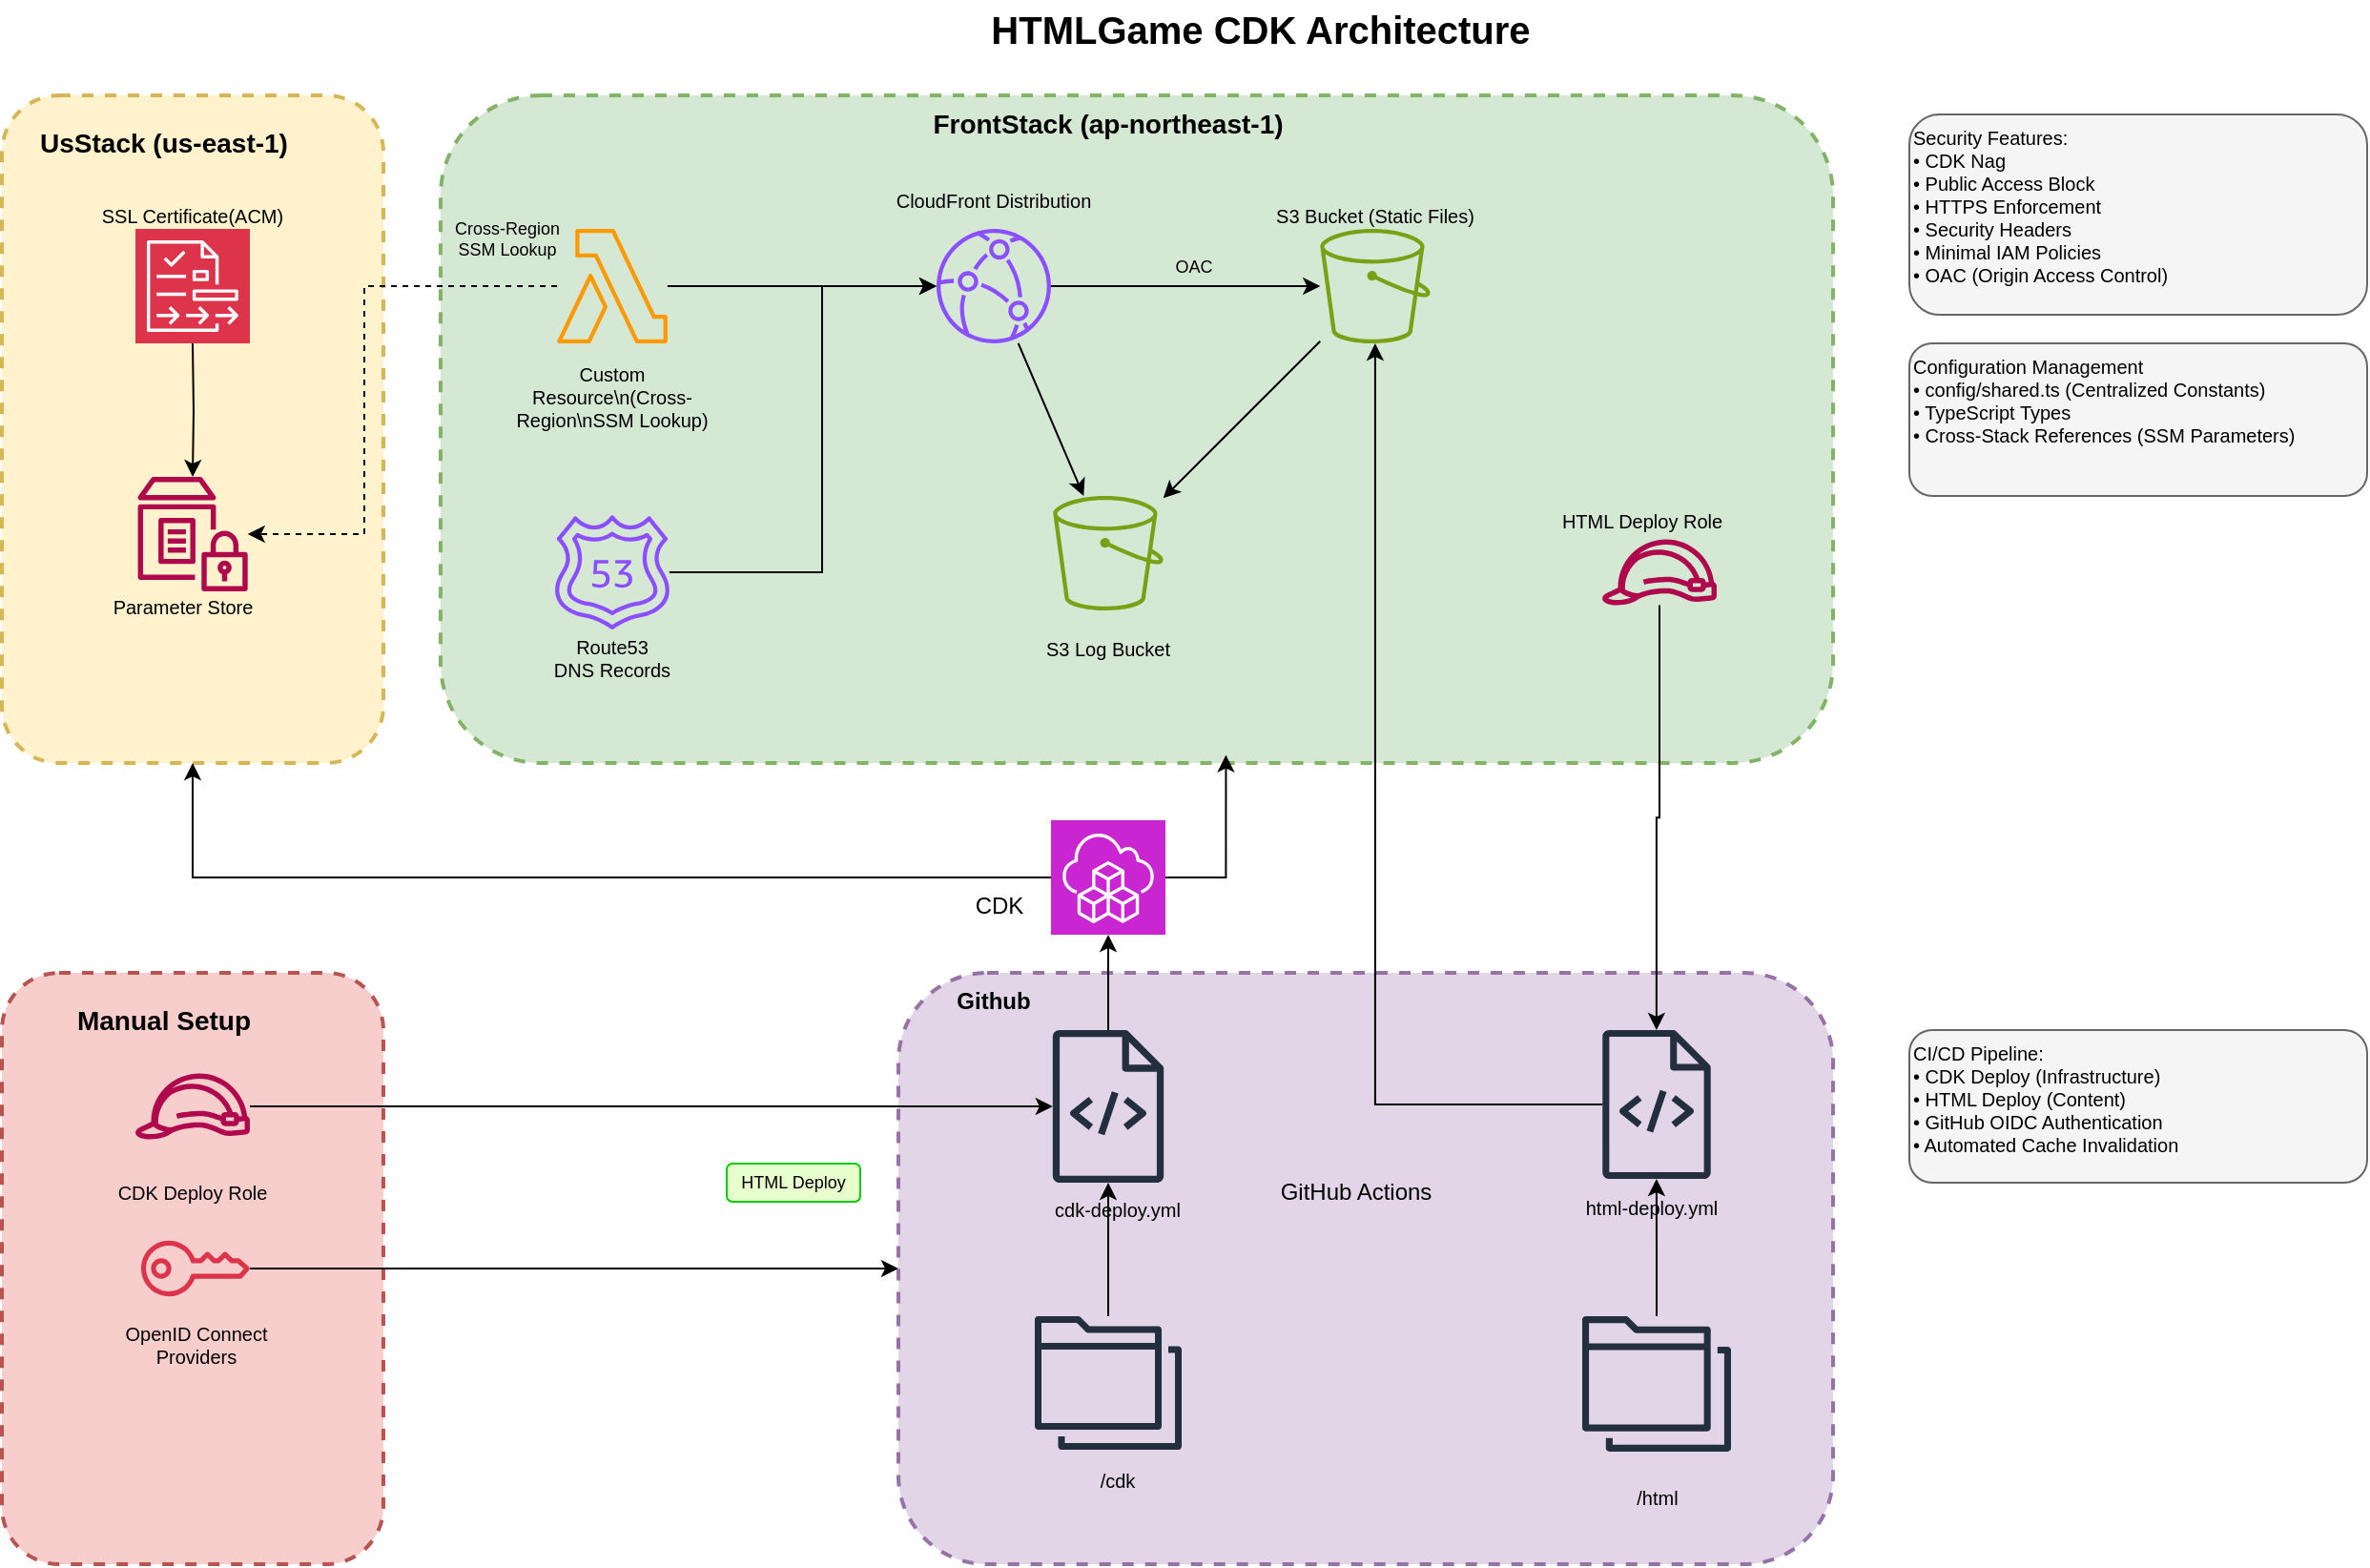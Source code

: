 <mxfile version="28.1.0">
  <diagram name="HTMLGame Architecture" id="architecture">
    <mxGraphModel dx="1111" dy="614" grid="1" gridSize="10" guides="1" tooltips="1" connect="1" arrows="1" fold="1" page="1" pageScale="1" pageWidth="1400" pageHeight="900" math="0" shadow="0">
      <root>
        <mxCell id="0" />
        <mxCell id="1" parent="0" />
        <mxCell id="JtvC4u1RXtDUaTD-K7_B-13" value="" style="rounded=1;whiteSpace=wrap;html=1;fillColor=#e1d5e7;strokeColor=#9673a6;dashed=1;strokeWidth=2;" parent="1" vertex="1">
          <mxGeometry x="510" y="530" width="490" height="310" as="geometry" />
        </mxCell>
        <mxCell id="title" value="HTMLGame CDK Architecture" style="text;html=1;strokeColor=none;fillColor=none;align=center;verticalAlign=middle;whiteSpace=wrap;rounded=0;fontSize=20;fontStyle=1;" parent="1" vertex="1">
          <mxGeometry x="550" y="20" width="300" height="30" as="geometry" />
        </mxCell>
        <mxCell id="us-stack-region" value="" style="rounded=1;whiteSpace=wrap;html=1;fillColor=#fff2cc;strokeColor=#d6b656;dashed=1;strokeWidth=2;" parent="1" vertex="1">
          <mxGeometry x="40" y="70" width="200" height="350" as="geometry" />
        </mxCell>
        <mxCell id="us-stack-label" value="UsStack (us-east-1)" style="text;html=1;strokeColor=none;fillColor=none;align=center;verticalAlign=middle;whiteSpace=wrap;rounded=0;fontSize=14;fontStyle=1;" parent="1" vertex="1">
          <mxGeometry x="50" y="80" width="150" height="30" as="geometry" />
        </mxCell>
        <mxCell id="front-stack-region" value="" style="rounded=1;whiteSpace=wrap;html=1;fillColor=#d5e8d4;strokeColor=#82b366;dashed=1;strokeWidth=2;" parent="1" vertex="1">
          <mxGeometry x="270" y="70" width="730" height="350" as="geometry" />
        </mxCell>
        <mxCell id="front-stack-label" value="FrontStack (ap-northeast-1)" style="text;html=1;strokeColor=none;fillColor=none;align=center;verticalAlign=middle;whiteSpace=wrap;rounded=0;fontSize=14;fontStyle=1;" parent="1" vertex="1">
          <mxGeometry x="495" y="70" width="250" height="30" as="geometry" />
        </mxCell>
        <mxCell id="manual-region" value="" style="rounded=1;whiteSpace=wrap;html=1;fillColor=#f8cecc;strokeColor=#b85450;dashed=1;strokeWidth=2;" parent="1" vertex="1">
          <mxGeometry x="40" y="530" width="200" height="310" as="geometry" />
        </mxCell>
        <mxCell id="manual-label" value="Manual Setup" style="text;html=1;strokeColor=none;fillColor=none;align=center;verticalAlign=middle;whiteSpace=wrap;rounded=0;fontSize=14;fontStyle=1;" parent="1" vertex="1">
          <mxGeometry x="75" y="540" width="100" height="30" as="geometry" />
        </mxCell>
        <mxCell id="cert-label" value="SSL Certificate(ACM)" style="text;html=1;strokeColor=none;fillColor=none;align=center;verticalAlign=middle;whiteSpace=wrap;rounded=0;fontSize=10;" parent="1" vertex="1">
          <mxGeometry x="80" y="117.5" width="120" height="30" as="geometry" />
        </mxCell>
        <mxCell id="ssm-param" value="" style="sketch=0;outlineConnect=0;fontColor=#232F3E;gradientColor=none;fillColor=#B0084D;strokeColor=none;dashed=0;verticalLabelPosition=bottom;verticalAlign=top;align=center;html=1;fontSize=12;fontStyle=0;aspect=fixed;pointerEvents=1;shape=mxgraph.aws4.parameter_store;" parent="1" vertex="1">
          <mxGeometry x="110" y="270" width="60" height="60" as="geometry" />
        </mxCell>
        <mxCell id="ssm-label" value="Parameter Store" style="text;html=1;strokeColor=none;fillColor=none;align=center;verticalAlign=middle;whiteSpace=wrap;rounded=0;fontSize=10;" parent="1" vertex="1">
          <mxGeometry x="75" y="315" width="120" height="45" as="geometry" />
        </mxCell>
        <mxCell id="cloudfront" value="" style="sketch=0;outlineConnect=0;fontColor=#232F3E;gradientColor=none;fillColor=#8C4FFF;strokeColor=none;dashed=0;verticalLabelPosition=bottom;verticalAlign=top;align=center;html=1;fontSize=12;fontStyle=0;aspect=fixed;pointerEvents=1;shape=mxgraph.aws4.cloudfront;" parent="1" vertex="1">
          <mxGeometry x="530" y="140" width="60" height="60" as="geometry" />
        </mxCell>
        <mxCell id="cf-label" value="CloudFront Distribution" style="text;html=1;strokeColor=none;fillColor=none;align=center;verticalAlign=middle;whiteSpace=wrap;rounded=0;fontSize=10;" parent="1" vertex="1">
          <mxGeometry x="500" y="110" width="120" height="30" as="geometry" />
        </mxCell>
        <mxCell id="s3-bucket" value="" style="sketch=0;outlineConnect=0;fontColor=#232F3E;gradientColor=none;fillColor=#7AA116;strokeColor=none;dashed=0;verticalLabelPosition=bottom;verticalAlign=top;align=center;html=1;fontSize=12;fontStyle=0;aspect=fixed;pointerEvents=1;shape=mxgraph.aws4.s3;" parent="1" vertex="1">
          <mxGeometry x="730" y="140" width="60" height="60" as="geometry" />
        </mxCell>
        <mxCell id="s3-label" value="S3 Bucket (Static Files)" style="text;html=1;strokeColor=none;fillColor=none;align=center;verticalAlign=middle;whiteSpace=wrap;rounded=0;fontSize=10;" parent="1" vertex="1">
          <mxGeometry x="700" y="117.5" width="120" height="30" as="geometry" />
        </mxCell>
        <mxCell id="s3-logs" value="" style="sketch=0;outlineConnect=0;fontColor=#232F3E;gradientColor=none;fillColor=#7AA116;strokeColor=none;dashed=0;verticalLabelPosition=bottom;verticalAlign=top;align=center;html=1;fontSize=12;fontStyle=0;aspect=fixed;pointerEvents=1;shape=mxgraph.aws4.s3;" parent="1" vertex="1">
          <mxGeometry x="590" y="280" width="60" height="60" as="geometry" />
        </mxCell>
        <mxCell id="s3-logs-label" value="S3 Log Bucket" style="text;html=1;strokeColor=none;fillColor=none;align=center;verticalAlign=middle;whiteSpace=wrap;rounded=0;fontSize=10;" parent="1" vertex="1">
          <mxGeometry x="560" y="345" width="120" height="30" as="geometry" />
        </mxCell>
        <mxCell id="JtvC4u1RXtDUaTD-K7_B-48" style="edgeStyle=orthogonalEdgeStyle;rounded=0;orthogonalLoop=1;jettySize=auto;html=1;" parent="1" source="route53" target="cloudfront" edge="1">
          <mxGeometry relative="1" as="geometry">
            <Array as="points">
              <mxPoint x="470" y="320" />
              <mxPoint x="470" y="170" />
            </Array>
          </mxGeometry>
        </mxCell>
        <mxCell id="route53" value="" style="sketch=0;outlineConnect=0;fontColor=#232F3E;gradientColor=none;fillColor=#8C4FFF;strokeColor=none;dashed=0;verticalLabelPosition=bottom;verticalAlign=top;align=center;html=1;fontSize=12;fontStyle=0;aspect=fixed;pointerEvents=1;shape=mxgraph.aws4.route_53;" parent="1" vertex="1">
          <mxGeometry x="330" y="290" width="60" height="60" as="geometry" />
        </mxCell>
        <mxCell id="r53-label" value="Route53&lt;div&gt;DNS Records&lt;/div&gt;" style="text;html=1;strokeColor=none;fillColor=none;align=center;verticalAlign=middle;whiteSpace=wrap;rounded=0;fontSize=10;" parent="1" vertex="1">
          <mxGeometry x="300" y="350" width="120" height="30" as="geometry" />
        </mxCell>
        <mxCell id="JtvC4u1RXtDUaTD-K7_B-39" style="edgeStyle=orthogonalEdgeStyle;rounded=0;orthogonalLoop=1;jettySize=auto;html=1;" parent="1" source="iam-role-cdk" target="JtvC4u1RXtDUaTD-K7_B-17" edge="1">
          <mxGeometry relative="1" as="geometry" />
        </mxCell>
        <mxCell id="iam-role-cdk" value="" style="sketch=0;outlineConnect=0;fontColor=#232F3E;gradientColor=none;fillColor=#B0084D;strokeColor=none;dashed=0;verticalLabelPosition=bottom;verticalAlign=top;align=center;html=1;fontSize=12;fontStyle=0;aspect=fixed;pointerEvents=1;shape=mxgraph.aws4.role;" parent="1" vertex="1">
          <mxGeometry x="879" y="290" width="60" height="60" as="geometry" />
        </mxCell>
        <mxCell id="iam-cdk-label" value="HTML Deploy Role" style="text;html=1;strokeColor=none;fillColor=none;align=center;verticalAlign=middle;whiteSpace=wrap;rounded=0;fontSize=10;" parent="1" vertex="1">
          <mxGeometry x="840" y="270" width="120" height="45" as="geometry" />
        </mxCell>
        <mxCell id="lambda" value="" style="sketch=0;outlineConnect=0;fontColor=#232F3E;gradientColor=none;fillColor=#FF9900;strokeColor=none;dashed=0;verticalLabelPosition=bottom;verticalAlign=top;align=center;html=1;fontSize=12;fontStyle=0;aspect=fixed;pointerEvents=1;shape=mxgraph.aws4.lambda;" parent="1" vertex="1">
          <mxGeometry x="330" y="140" width="60" height="60" as="geometry" />
        </mxCell>
        <mxCell id="lambda-label" value="Custom Resource\n(Cross-Region\nSSM Lookup)" style="text;html=1;strokeColor=none;fillColor=none;align=center;verticalAlign=middle;whiteSpace=wrap;rounded=0;fontSize=10;" parent="1" vertex="1">
          <mxGeometry x="300" y="205" width="120" height="45" as="geometry" />
        </mxCell>
        <mxCell id="JtvC4u1RXtDUaTD-K7_B-29" style="edgeStyle=orthogonalEdgeStyle;rounded=0;orthogonalLoop=1;jettySize=auto;html=1;" parent="1" source="iam-role-manual" target="JtvC4u1RXtDUaTD-K7_B-9" edge="1">
          <mxGeometry relative="1" as="geometry">
            <mxPoint x="500" y="600" as="targetPoint" />
          </mxGeometry>
        </mxCell>
        <mxCell id="iam-role-manual" value="" style="sketch=0;outlineConnect=0;fontColor=#232F3E;gradientColor=none;fillColor=#B0084D;strokeColor=none;dashed=0;verticalLabelPosition=bottom;verticalAlign=top;align=center;html=1;fontSize=12;fontStyle=0;aspect=fixed;pointerEvents=1;shape=mxgraph.aws4.role;" parent="1" vertex="1">
          <mxGeometry x="110" y="570" width="60" height="60" as="geometry" />
        </mxCell>
        <mxCell id="iam-manual-label" value="CDK Deploy Role" style="text;html=1;strokeColor=none;fillColor=none;align=center;verticalAlign=middle;whiteSpace=wrap;rounded=0;fontSize=10;" parent="1" vertex="1">
          <mxGeometry x="80" y="630" width="120" height="30" as="geometry" />
        </mxCell>
        <mxCell id="github-cdk-label" value="cdk-deploy.yml" style="text;html=1;strokeColor=none;fillColor=none;align=center;verticalAlign=middle;whiteSpace=wrap;rounded=0;fontSize=10;" parent="1" vertex="1">
          <mxGeometry x="570" y="639" width="110" height="30" as="geometry" />
        </mxCell>
        <mxCell id="github-html-label" value="html-deploy.yml" style="text;html=1;strokeColor=none;fillColor=none;align=center;verticalAlign=middle;whiteSpace=wrap;rounded=0;fontSize=10;" parent="1" vertex="1">
          <mxGeometry x="850" y="638" width="110" height="30" as="geometry" />
        </mxCell>
        <mxCell id="cert-to-ssm" style="edgeStyle=orthogonalEdgeStyle;rounded=0;orthogonalLoop=1;jettySize=auto;html=1;exitX=0.5;exitY=1;exitDx=0;exitDy=0;entryX=0.5;entryY=0;entryDx=0;entryDy=0;" parent="1" target="ssm-param" edge="1">
          <mxGeometry relative="1" as="geometry">
            <mxPoint x="140" y="200.0" as="sourcePoint" />
          </mxGeometry>
        </mxCell>
        <mxCell id="custom-to-ssm" style="edgeStyle=orthogonalEdgeStyle;rounded=0;orthogonalLoop=1;jettySize=auto;html=1;exitX=0;exitY=0.5;exitDx=0;exitDy=0;entryX=1;entryY=0.5;entryDx=0;entryDy=0;dashed=1;" parent="1" source="lambda" target="ssm-param" edge="1">
          <mxGeometry relative="1" as="geometry">
            <Array as="points">
              <mxPoint x="230" y="170" />
              <mxPoint x="230" y="300" />
            </Array>
          </mxGeometry>
        </mxCell>
        <mxCell id="custom-to-cf" style="edgeStyle=orthogonalEdgeStyle;rounded=0;orthogonalLoop=1;jettySize=auto;html=1;exitX=1;exitY=0.5;exitDx=0;exitDy=0;entryX=0;entryY=0.5;entryDx=0;entryDy=0;" parent="1" source="lambda" target="cloudfront" edge="1">
          <mxGeometry relative="1" as="geometry" />
        </mxCell>
        <mxCell id="cf-to-s3" style="edgeStyle=orthogonalEdgeStyle;rounded=0;orthogonalLoop=1;jettySize=auto;html=1;exitX=1;exitY=0.5;exitDx=0;exitDy=0;entryX=0;entryY=0.5;entryDx=0;entryDy=0;" parent="1" source="cloudfront" target="s3-bucket" edge="1">
          <mxGeometry relative="1" as="geometry" />
        </mxCell>
        <mxCell id="cross-region-label" value="Cross-Region&lt;div&gt;SSM Lookup&lt;/div&gt;" style="text;html=1;strokeColor=none;fillColor=none;align=center;verticalAlign=middle;whiteSpace=wrap;rounded=0;fontSize=9;" parent="1" vertex="1">
          <mxGeometry x="270" y="130" width="70" height="30" as="geometry" />
        </mxCell>
        <mxCell id="oac-label" value="OAC" style="text;html=1;strokeColor=none;fillColor=none;align=center;verticalAlign=middle;whiteSpace=wrap;rounded=0;fontSize=9;" parent="1" vertex="1">
          <mxGeometry x="650" y="150" width="30" height="20" as="geometry" />
        </mxCell>
        <mxCell id="html-deploy-label" value="HTML Deploy" style="text;html=1;strokeColor=none;fillColor=#E6FFCC;align=center;verticalAlign=middle;whiteSpace=wrap;rounded=1;fontSize=9;strokeColor=#00CC00;" parent="1" vertex="1">
          <mxGeometry x="420" y="630" width="70" height="20" as="geometry" />
        </mxCell>
        <mxCell id="security-box" value="Security Features:&#xa;• CDK Nag&#xa;• Public Access Block&#xa;• HTTPS Enforcement&#xa;• Security Headers&#xa;• Minimal IAM Policies&#xa;• OAC (Origin Access Control)" style="rounded=1;whiteSpace=wrap;html=1;fillColor=#f5f5f5;strokeColor=#666666;align=left;verticalAlign=top;fontSize=10;" parent="1" vertex="1">
          <mxGeometry x="1040" y="80" width="240" height="105" as="geometry" />
        </mxCell>
        <mxCell id="config-box" value="Configuration Management&lt;br&gt;• config/shared.ts (Centralized Constants)&lt;br&gt;• TypeScript Types&amp;nbsp;&lt;br&gt;• Cross-Stack References (SSM Parameters)" style="rounded=1;whiteSpace=wrap;html=1;fillColor=#f5f5f5;strokeColor=#666666;align=left;verticalAlign=top;fontSize=10;" parent="1" vertex="1">
          <mxGeometry x="1040" y="200" width="240" height="80" as="geometry" />
        </mxCell>
        <mxCell id="cicd-box" value="CI/CD Pipeline:&#xa;• CDK Deploy (Infrastructure)&#xa;• HTML Deploy (Content)&#xa;• GitHub OIDC Authentication&#xa;• Automated Cache Invalidation" style="rounded=1;whiteSpace=wrap;html=1;fillColor=#f5f5f5;strokeColor=#666666;align=left;verticalAlign=top;fontSize=10;" parent="1" vertex="1">
          <mxGeometry x="1040" y="560" width="240" height="80" as="geometry" />
        </mxCell>
        <mxCell id="JtvC4u1RXtDUaTD-K7_B-1" value="" style="sketch=0;points=[[0,0,0],[0.25,0,0],[0.5,0,0],[0.75,0,0],[1,0,0],[0,1,0],[0.25,1,0],[0.5,1,0],[0.75,1,0],[1,1,0],[0,0.25,0],[0,0.5,0],[0,0.75,0],[1,0.25,0],[1,0.5,0],[1,0.75,0]];outlineConnect=0;fontColor=#232F3E;fillColor=#DD344C;strokeColor=#ffffff;dashed=0;verticalLabelPosition=bottom;verticalAlign=top;align=center;html=1;fontSize=12;fontStyle=0;aspect=fixed;shape=mxgraph.aws4.resourceIcon;resIcon=mxgraph.aws4.audit_manager;" parent="1" vertex="1">
          <mxGeometry x="110" y="140" width="60" height="60" as="geometry" />
        </mxCell>
        <mxCell id="JtvC4u1RXtDUaTD-K7_B-9" value="" style="sketch=0;outlineConnect=0;fontColor=#232F3E;gradientColor=none;fillColor=#232F3D;strokeColor=none;dashed=0;verticalLabelPosition=bottom;verticalAlign=top;align=center;html=1;fontSize=12;fontStyle=0;pointerEvents=1;shape=mxgraph.aws4.source_code;" parent="1" vertex="1">
          <mxGeometry x="590" y="560" width="60" height="80" as="geometry" />
        </mxCell>
        <mxCell id="JtvC4u1RXtDUaTD-K7_B-27" style="edgeStyle=orthogonalEdgeStyle;rounded=0;orthogonalLoop=1;jettySize=auto;html=1;exitX=0;exitY=0.5;exitDx=0;exitDy=0;exitPerimeter=0;entryX=0.5;entryY=1;entryDx=0;entryDy=0;" parent="1" source="JtvC4u1RXtDUaTD-K7_B-11" target="us-stack-region" edge="1">
          <mxGeometry relative="1" as="geometry">
            <mxPoint x="140" y="440" as="targetPoint" />
          </mxGeometry>
        </mxCell>
        <mxCell id="JtvC4u1RXtDUaTD-K7_B-28" style="edgeStyle=orthogonalEdgeStyle;rounded=0;orthogonalLoop=1;jettySize=auto;html=1;entryX=0.564;entryY=0.988;entryDx=0;entryDy=0;exitX=1;exitY=0.5;exitDx=0;exitDy=0;exitPerimeter=0;entryPerimeter=0;" parent="1" source="JtvC4u1RXtDUaTD-K7_B-11" target="front-stack-region" edge="1">
          <mxGeometry relative="1" as="geometry" />
        </mxCell>
        <mxCell id="JtvC4u1RXtDUaTD-K7_B-11" value="" style="sketch=0;points=[[0,0,0],[0.25,0,0],[0.5,0,0],[0.75,0,0],[1,0,0],[0,1,0],[0.25,1,0],[0.5,1,0],[0.75,1,0],[1,1,0],[0,0.25,0],[0,0.5,0],[0,0.75,0],[1,0.25,0],[1,0.5,0],[1,0.75,0]];outlineConnect=0;fontColor=#232F3E;fillColor=#C925D1;strokeColor=#ffffff;dashed=0;verticalLabelPosition=bottom;verticalAlign=top;align=center;html=1;fontSize=12;fontStyle=0;shape=mxgraph.aws4.resourceIcon;resIcon=mxgraph.aws4.cloud_development_kit;" parent="1" vertex="1">
          <mxGeometry x="590" y="450" width="60" height="60" as="geometry" />
        </mxCell>
        <mxCell id="JtvC4u1RXtDUaTD-K7_B-16" value="GitHub Actions" style="text;html=1;align=center;verticalAlign=middle;whiteSpace=wrap;rounded=0;" parent="1" vertex="1">
          <mxGeometry x="690" y="630" width="120" height="30" as="geometry" />
        </mxCell>
        <mxCell id="JtvC4u1RXtDUaTD-K7_B-40" style="edgeStyle=orthogonalEdgeStyle;rounded=0;orthogonalLoop=1;jettySize=auto;html=1;" parent="1" source="JtvC4u1RXtDUaTD-K7_B-17" target="s3-bucket" edge="1">
          <mxGeometry relative="1" as="geometry" />
        </mxCell>
        <mxCell id="JtvC4u1RXtDUaTD-K7_B-17" value="" style="sketch=0;outlineConnect=0;fontColor=#232F3E;gradientColor=none;fillColor=#232F3D;strokeColor=none;dashed=0;verticalLabelPosition=bottom;verticalAlign=top;align=center;html=1;fontSize=12;fontStyle=0;aspect=fixed;pointerEvents=1;shape=mxgraph.aws4.source_code;" parent="1" vertex="1">
          <mxGeometry x="879" y="560" width="57" height="78" as="geometry" />
        </mxCell>
        <mxCell id="JtvC4u1RXtDUaTD-K7_B-37" style="edgeStyle=orthogonalEdgeStyle;rounded=0;orthogonalLoop=1;jettySize=auto;html=1;" parent="1" source="JtvC4u1RXtDUaTD-K7_B-19" target="JtvC4u1RXtDUaTD-K7_B-9" edge="1">
          <mxGeometry relative="1" as="geometry" />
        </mxCell>
        <mxCell id="JtvC4u1RXtDUaTD-K7_B-19" value="" style="sketch=0;outlineConnect=0;fontColor=#232F3E;gradientColor=none;fillColor=#232F3D;strokeColor=none;dashed=0;verticalLabelPosition=bottom;verticalAlign=top;align=center;html=1;fontSize=12;fontStyle=0;pointerEvents=1;shape=mxgraph.aws4.folders;" parent="1" vertex="1">
          <mxGeometry x="580" y="710" width="80" height="70" as="geometry" />
        </mxCell>
        <mxCell id="JtvC4u1RXtDUaTD-K7_B-38" style="edgeStyle=orthogonalEdgeStyle;rounded=0;orthogonalLoop=1;jettySize=auto;html=1;" parent="1" source="JtvC4u1RXtDUaTD-K7_B-20" target="JtvC4u1RXtDUaTD-K7_B-17" edge="1">
          <mxGeometry relative="1" as="geometry" />
        </mxCell>
        <mxCell id="JtvC4u1RXtDUaTD-K7_B-20" value="" style="sketch=0;outlineConnect=0;fontColor=#232F3E;gradientColor=none;fillColor=#232F3D;strokeColor=none;dashed=0;verticalLabelPosition=bottom;verticalAlign=top;align=center;html=1;fontSize=12;fontStyle=0;aspect=fixed;pointerEvents=1;shape=mxgraph.aws4.folders;" parent="1" vertex="1">
          <mxGeometry x="868.5" y="710" width="78" height="71" as="geometry" />
        </mxCell>
        <mxCell id="JtvC4u1RXtDUaTD-K7_B-22" value="&lt;b&gt;Github&lt;/b&gt;" style="text;html=1;align=center;verticalAlign=middle;whiteSpace=wrap;rounded=0;" parent="1" vertex="1">
          <mxGeometry x="530" y="530" width="60" height="30" as="geometry" />
        </mxCell>
        <mxCell id="JtvC4u1RXtDUaTD-K7_B-23" value="/cdk" style="text;html=1;strokeColor=none;fillColor=none;align=center;verticalAlign=middle;whiteSpace=wrap;rounded=0;fontSize=10;" parent="1" vertex="1">
          <mxGeometry x="570" y="781" width="110" height="30" as="geometry" />
        </mxCell>
        <mxCell id="JtvC4u1RXtDUaTD-K7_B-24" value="/html" style="text;html=1;strokeColor=none;fillColor=none;align=center;verticalAlign=middle;whiteSpace=wrap;rounded=0;fontSize=10;" parent="1" vertex="1">
          <mxGeometry x="852.5" y="790" width="110" height="30" as="geometry" />
        </mxCell>
        <mxCell id="JtvC4u1RXtDUaTD-K7_B-26" value="CDK" style="text;html=1;align=center;verticalAlign=middle;whiteSpace=wrap;rounded=0;" parent="1" vertex="1">
          <mxGeometry x="533" y="480" width="60" height="30" as="geometry" />
        </mxCell>
        <mxCell id="JtvC4u1RXtDUaTD-K7_B-32" style="edgeStyle=orthogonalEdgeStyle;rounded=0;orthogonalLoop=1;jettySize=auto;html=1;entryX=0;entryY=0.5;entryDx=0;entryDy=0;" parent="1" source="JtvC4u1RXtDUaTD-K7_B-30" target="JtvC4u1RXtDUaTD-K7_B-13" edge="1">
          <mxGeometry relative="1" as="geometry" />
        </mxCell>
        <mxCell id="JtvC4u1RXtDUaTD-K7_B-30" value="" style="sketch=0;outlineConnect=0;fontColor=#232F3E;gradientColor=none;fillColor=#DD344C;strokeColor=none;dashed=0;verticalLabelPosition=bottom;verticalAlign=top;align=center;html=1;fontSize=12;fontStyle=0;pointerEvents=1;shape=mxgraph.aws4.addon;" parent="1" vertex="1">
          <mxGeometry x="113" y="670" width="57" height="30" as="geometry" />
        </mxCell>
        <mxCell id="JtvC4u1RXtDUaTD-K7_B-31" value="OpenID Connect Providers" style="text;html=1;strokeColor=none;fillColor=none;align=center;verticalAlign=middle;whiteSpace=wrap;rounded=0;fontSize=10;" parent="1" vertex="1">
          <mxGeometry x="81.5" y="710" width="120" height="30" as="geometry" />
        </mxCell>
        <mxCell id="JtvC4u1RXtDUaTD-K7_B-35" style="edgeStyle=orthogonalEdgeStyle;rounded=0;orthogonalLoop=1;jettySize=auto;html=1;entryX=0.5;entryY=1;entryDx=0;entryDy=0;entryPerimeter=0;" parent="1" source="JtvC4u1RXtDUaTD-K7_B-9" target="JtvC4u1RXtDUaTD-K7_B-11" edge="1">
          <mxGeometry relative="1" as="geometry" />
        </mxCell>
        <mxCell id="at0eFUl9XyJUmLrGvaAj-2" value="" style="endArrow=classic;html=1;rounded=0;" edge="1" parent="1" source="s3-bucket" target="s3-logs">
          <mxGeometry width="50" height="50" relative="1" as="geometry">
            <mxPoint x="620" y="310" as="sourcePoint" />
            <mxPoint x="670" y="260" as="targetPoint" />
          </mxGeometry>
        </mxCell>
        <mxCell id="at0eFUl9XyJUmLrGvaAj-4" value="" style="endArrow=classic;html=1;rounded=0;" edge="1" parent="1" source="cloudfront" target="s3-logs">
          <mxGeometry width="50" height="50" relative="1" as="geometry">
            <mxPoint x="640" y="300" as="sourcePoint" />
            <mxPoint x="690" y="250" as="targetPoint" />
          </mxGeometry>
        </mxCell>
      </root>
    </mxGraphModel>
  </diagram>
</mxfile>
